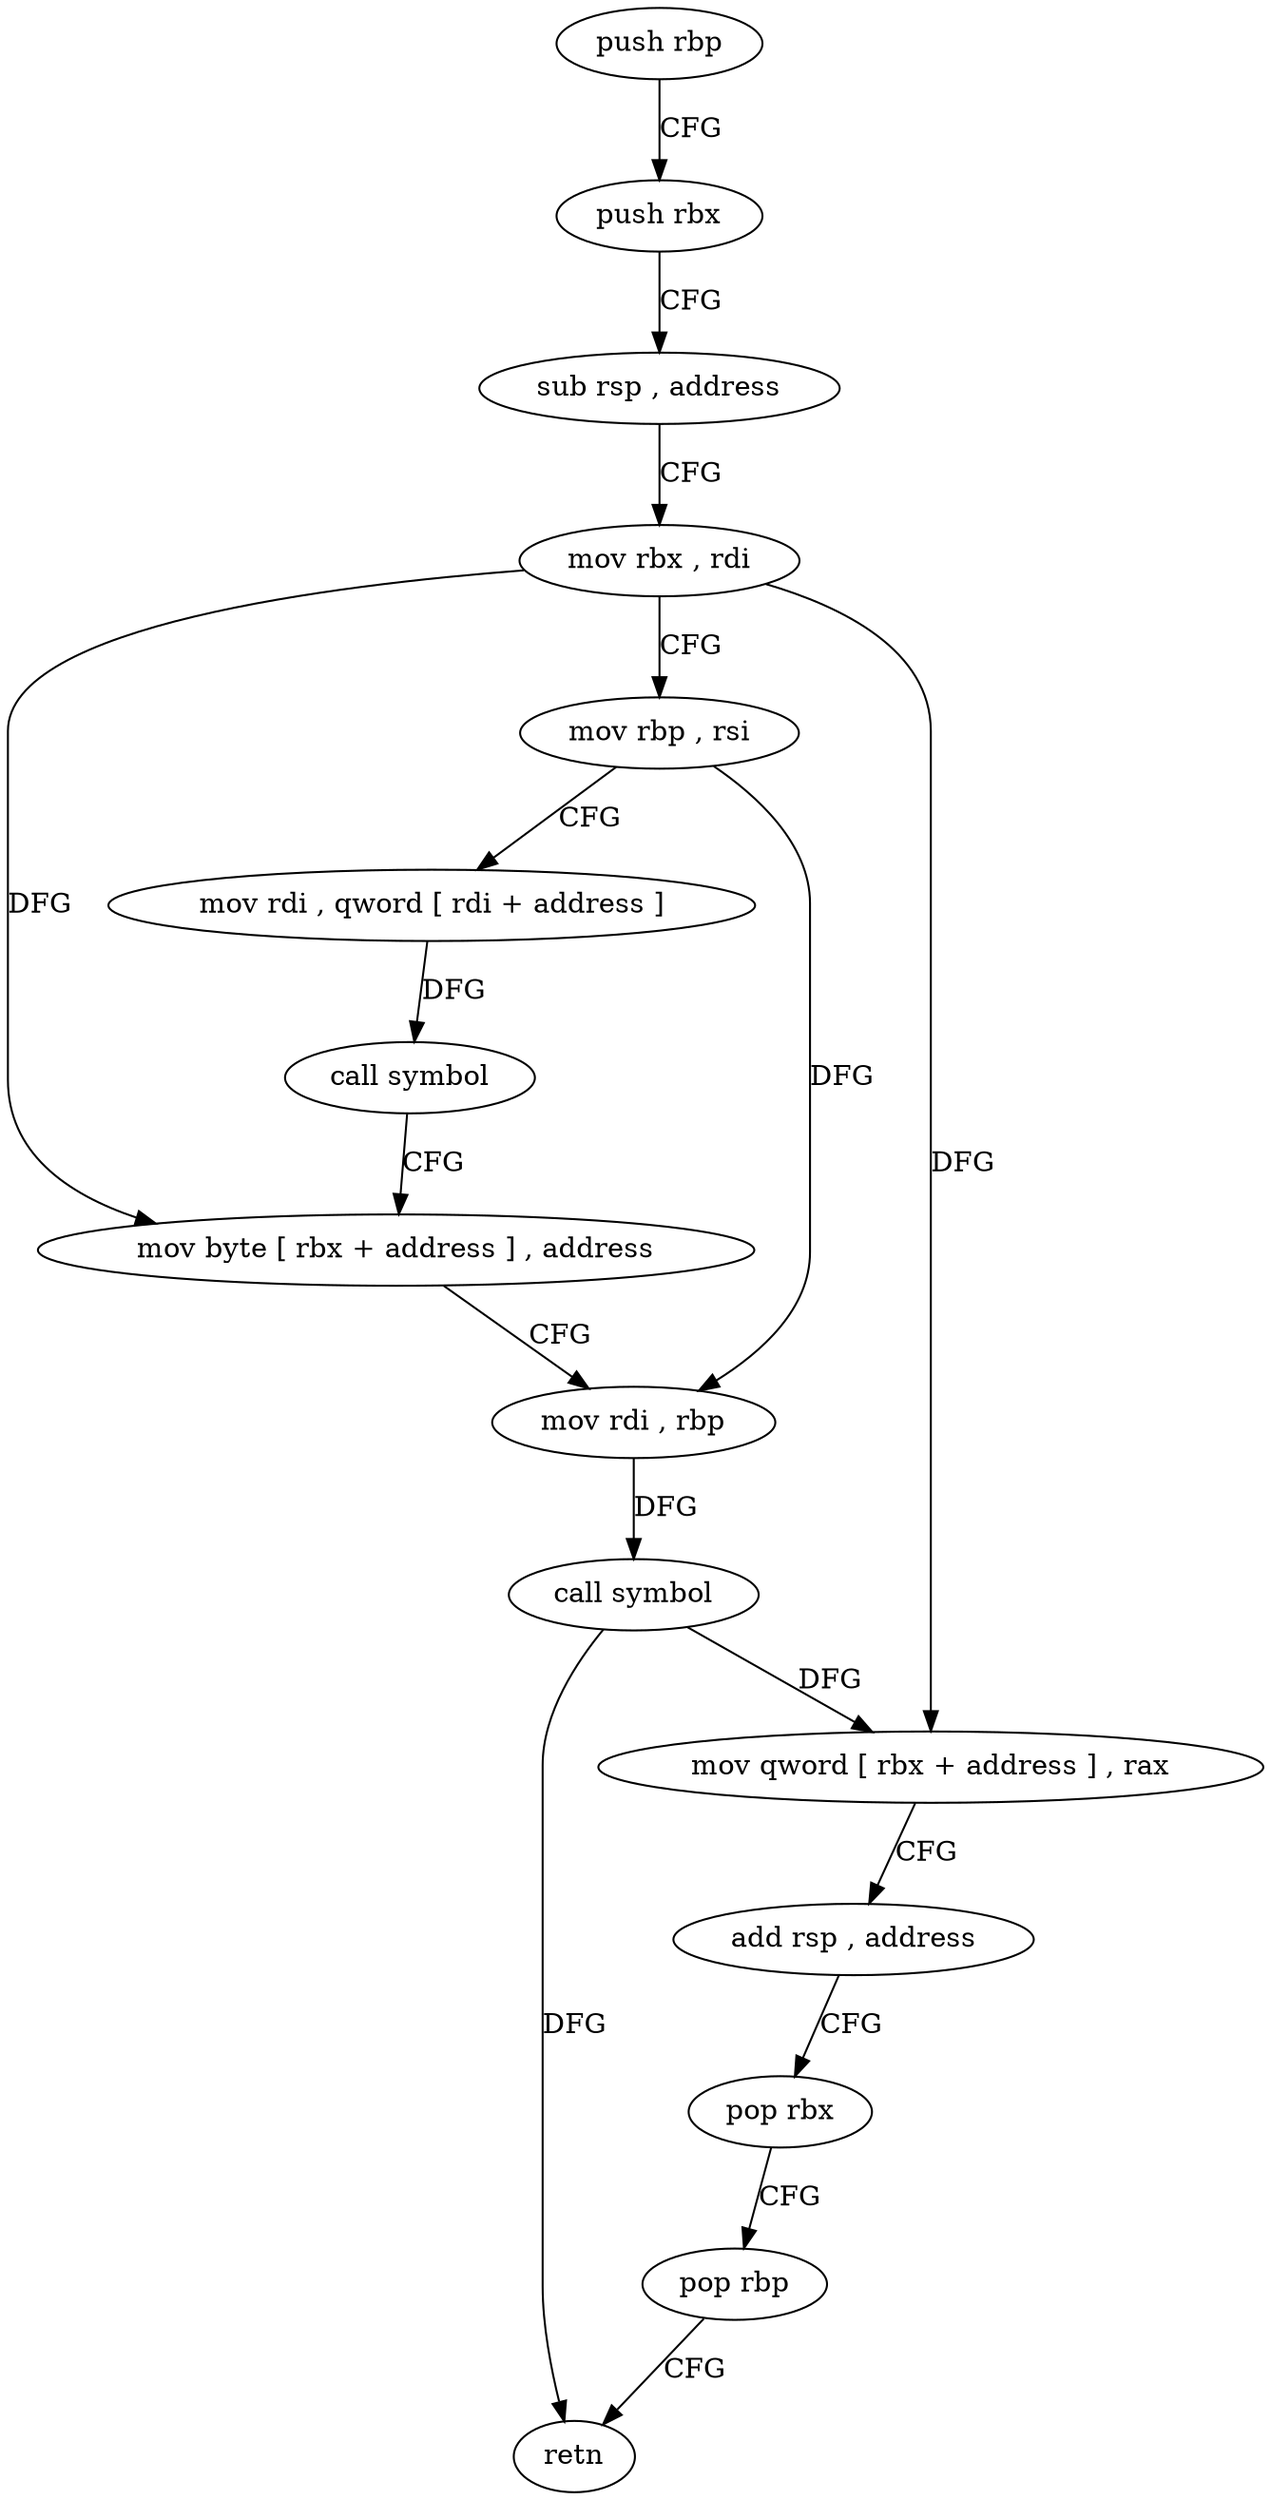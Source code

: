 digraph "func" {
"122378" [label = "push rbp" ]
"122379" [label = "push rbx" ]
"122380" [label = "sub rsp , address" ]
"122384" [label = "mov rbx , rdi" ]
"122387" [label = "mov rbp , rsi" ]
"122390" [label = "mov rdi , qword [ rdi + address ]" ]
"122394" [label = "call symbol" ]
"122399" [label = "mov byte [ rbx + address ] , address" ]
"122403" [label = "mov rdi , rbp" ]
"122406" [label = "call symbol" ]
"122411" [label = "mov qword [ rbx + address ] , rax" ]
"122415" [label = "add rsp , address" ]
"122419" [label = "pop rbx" ]
"122420" [label = "pop rbp" ]
"122421" [label = "retn" ]
"122378" -> "122379" [ label = "CFG" ]
"122379" -> "122380" [ label = "CFG" ]
"122380" -> "122384" [ label = "CFG" ]
"122384" -> "122387" [ label = "CFG" ]
"122384" -> "122399" [ label = "DFG" ]
"122384" -> "122411" [ label = "DFG" ]
"122387" -> "122390" [ label = "CFG" ]
"122387" -> "122403" [ label = "DFG" ]
"122390" -> "122394" [ label = "DFG" ]
"122394" -> "122399" [ label = "CFG" ]
"122399" -> "122403" [ label = "CFG" ]
"122403" -> "122406" [ label = "DFG" ]
"122406" -> "122411" [ label = "DFG" ]
"122406" -> "122421" [ label = "DFG" ]
"122411" -> "122415" [ label = "CFG" ]
"122415" -> "122419" [ label = "CFG" ]
"122419" -> "122420" [ label = "CFG" ]
"122420" -> "122421" [ label = "CFG" ]
}
